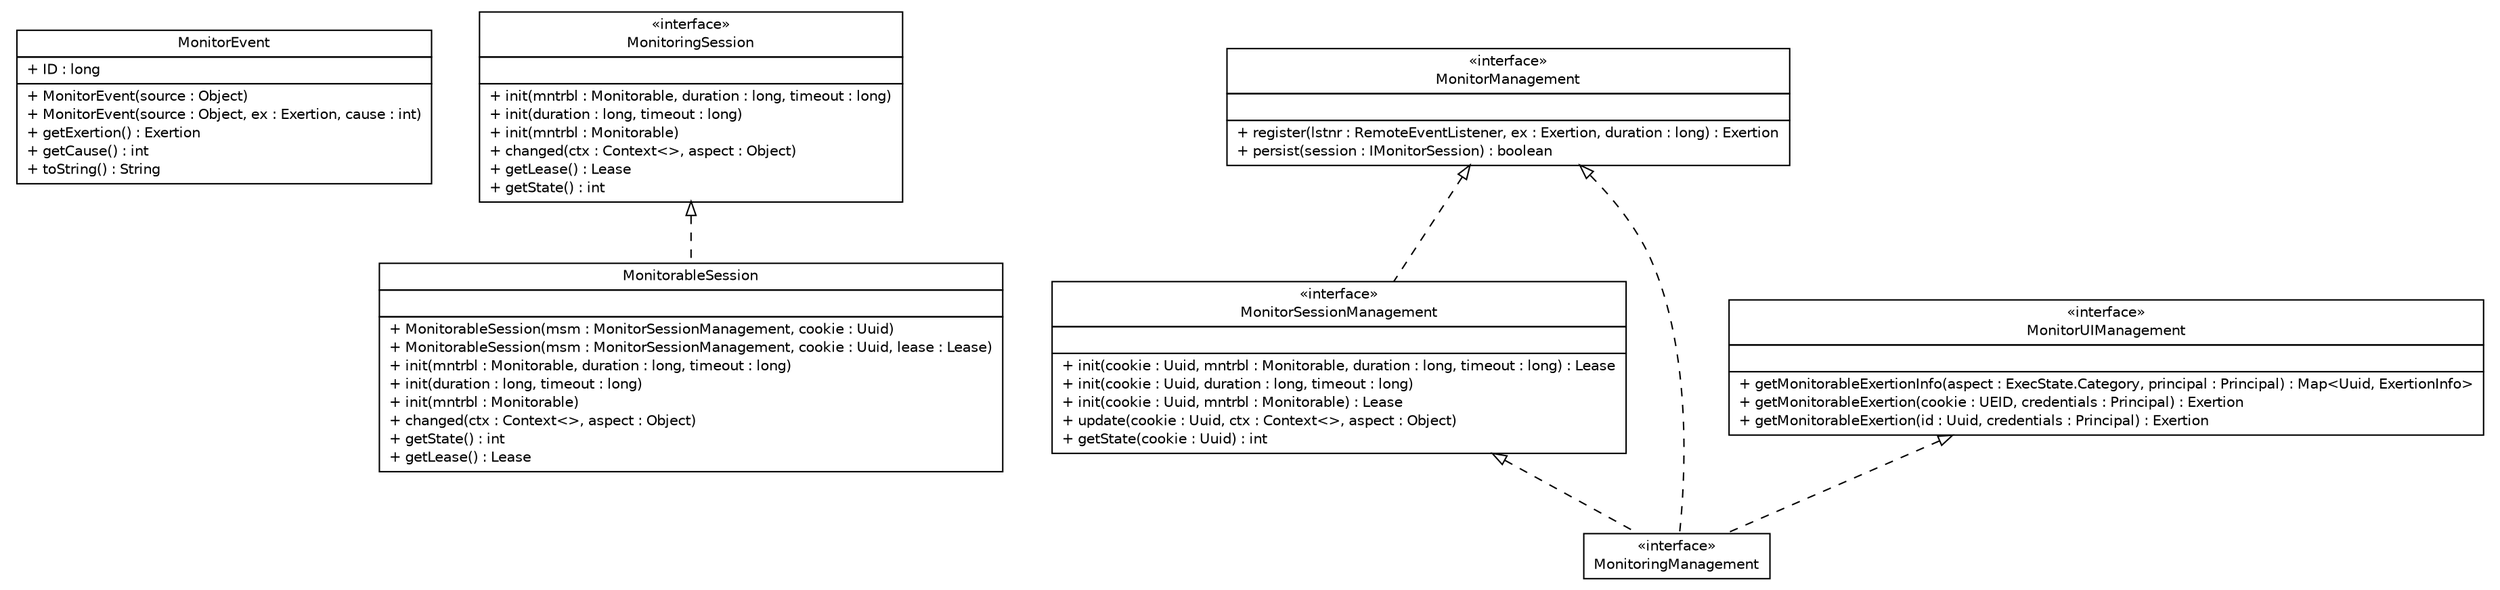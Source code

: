 #!/usr/local/bin/dot
#
# Class diagram 
# Generated by UMLGraph version R5_6 (http://www.umlgraph.org/)
#

digraph G {
	edge [fontname="Helvetica",fontsize=10,labelfontname="Helvetica",labelfontsize=10];
	node [fontname="Helvetica",fontsize=10,shape=plaintext];
	nodesep=0.25;
	ranksep=0.5;
	// sorcer.core.monitor.MonitorEvent
	c7670 [label=<<table title="sorcer.core.monitor.MonitorEvent" border="0" cellborder="1" cellspacing="0" cellpadding="2" port="p" href="./MonitorEvent.html">
		<tr><td><table border="0" cellspacing="0" cellpadding="1">
<tr><td align="center" balign="center"> MonitorEvent </td></tr>
		</table></td></tr>
		<tr><td><table border="0" cellspacing="0" cellpadding="1">
<tr><td align="left" balign="left"> + ID : long </td></tr>
		</table></td></tr>
		<tr><td><table border="0" cellspacing="0" cellpadding="1">
<tr><td align="left" balign="left"> + MonitorEvent(source : Object) </td></tr>
<tr><td align="left" balign="left"> + MonitorEvent(source : Object, ex : Exertion, cause : int) </td></tr>
<tr><td align="left" balign="left"> + getExertion() : Exertion </td></tr>
<tr><td align="left" balign="left"> + getCause() : int </td></tr>
<tr><td align="left" balign="left"> + toString() : String </td></tr>
		</table></td></tr>
		</table>>, URL="./MonitorEvent.html", fontname="Helvetica", fontcolor="black", fontsize=10.0];
	// sorcer.core.monitor.MonitorableSession
	c7671 [label=<<table title="sorcer.core.monitor.MonitorableSession" border="0" cellborder="1" cellspacing="0" cellpadding="2" port="p" href="./MonitorableSession.html">
		<tr><td><table border="0" cellspacing="0" cellpadding="1">
<tr><td align="center" balign="center"> MonitorableSession </td></tr>
		</table></td></tr>
		<tr><td><table border="0" cellspacing="0" cellpadding="1">
<tr><td align="left" balign="left">  </td></tr>
		</table></td></tr>
		<tr><td><table border="0" cellspacing="0" cellpadding="1">
<tr><td align="left" balign="left"> + MonitorableSession(msm : MonitorSessionManagement, cookie : Uuid) </td></tr>
<tr><td align="left" balign="left"> + MonitorableSession(msm : MonitorSessionManagement, cookie : Uuid, lease : Lease) </td></tr>
<tr><td align="left" balign="left"> + init(mntrbl : Monitorable, duration : long, timeout : long) </td></tr>
<tr><td align="left" balign="left"> + init(duration : long, timeout : long) </td></tr>
<tr><td align="left" balign="left"> + init(mntrbl : Monitorable) </td></tr>
<tr><td align="left" balign="left"> + changed(ctx : Context&lt;&gt;, aspect : Object) </td></tr>
<tr><td align="left" balign="left"> + getState() : int </td></tr>
<tr><td align="left" balign="left"> + getLease() : Lease </td></tr>
		</table></td></tr>
		</table>>, URL="./MonitorableSession.html", fontname="Helvetica", fontcolor="black", fontsize=10.0];
	// sorcer.core.monitor.MonitorManagement
	c7672 [label=<<table title="sorcer.core.monitor.MonitorManagement" border="0" cellborder="1" cellspacing="0" cellpadding="2" port="p" href="./MonitorManagement.html">
		<tr><td><table border="0" cellspacing="0" cellpadding="1">
<tr><td align="center" balign="center"> &#171;interface&#187; </td></tr>
<tr><td align="center" balign="center"> MonitorManagement </td></tr>
		</table></td></tr>
		<tr><td><table border="0" cellspacing="0" cellpadding="1">
<tr><td align="left" balign="left">  </td></tr>
		</table></td></tr>
		<tr><td><table border="0" cellspacing="0" cellpadding="1">
<tr><td align="left" balign="left"> + register(lstnr : RemoteEventListener, ex : Exertion, duration : long) : Exertion </td></tr>
<tr><td align="left" balign="left"> + persist(session : IMonitorSession) : boolean </td></tr>
		</table></td></tr>
		</table>>, URL="./MonitorManagement.html", fontname="Helvetica", fontcolor="black", fontsize=10.0];
	// sorcer.core.monitor.MonitorSessionManagement
	c7673 [label=<<table title="sorcer.core.monitor.MonitorSessionManagement" border="0" cellborder="1" cellspacing="0" cellpadding="2" port="p" href="./MonitorSessionManagement.html">
		<tr><td><table border="0" cellspacing="0" cellpadding="1">
<tr><td align="center" balign="center"> &#171;interface&#187; </td></tr>
<tr><td align="center" balign="center"> MonitorSessionManagement </td></tr>
		</table></td></tr>
		<tr><td><table border="0" cellspacing="0" cellpadding="1">
<tr><td align="left" balign="left">  </td></tr>
		</table></td></tr>
		<tr><td><table border="0" cellspacing="0" cellpadding="1">
<tr><td align="left" balign="left"> + init(cookie : Uuid, mntrbl : Monitorable, duration : long, timeout : long) : Lease </td></tr>
<tr><td align="left" balign="left"> + init(cookie : Uuid, duration : long, timeout : long) </td></tr>
<tr><td align="left" balign="left"> + init(cookie : Uuid, mntrbl : Monitorable) : Lease </td></tr>
<tr><td align="left" balign="left"> + update(cookie : Uuid, ctx : Context&lt;&gt;, aspect : Object) </td></tr>
<tr><td align="left" balign="left"> + getState(cookie : Uuid) : int </td></tr>
		</table></td></tr>
		</table>>, URL="./MonitorSessionManagement.html", fontname="Helvetica", fontcolor="black", fontsize=10.0];
	// sorcer.core.monitor.MonitoringManagement
	c7674 [label=<<table title="sorcer.core.monitor.MonitoringManagement" border="0" cellborder="1" cellspacing="0" cellpadding="2" port="p" href="./MonitoringManagement.html">
		<tr><td><table border="0" cellspacing="0" cellpadding="1">
<tr><td align="center" balign="center"> &#171;interface&#187; </td></tr>
<tr><td align="center" balign="center"> MonitoringManagement </td></tr>
		</table></td></tr>
		</table>>, URL="./MonitoringManagement.html", fontname="Helvetica", fontcolor="black", fontsize=10.0];
	// sorcer.core.monitor.MonitoringSession
	c7675 [label=<<table title="sorcer.core.monitor.MonitoringSession" border="0" cellborder="1" cellspacing="0" cellpadding="2" port="p" href="./MonitoringSession.html">
		<tr><td><table border="0" cellspacing="0" cellpadding="1">
<tr><td align="center" balign="center"> &#171;interface&#187; </td></tr>
<tr><td align="center" balign="center"> MonitoringSession </td></tr>
		</table></td></tr>
		<tr><td><table border="0" cellspacing="0" cellpadding="1">
<tr><td align="left" balign="left">  </td></tr>
		</table></td></tr>
		<tr><td><table border="0" cellspacing="0" cellpadding="1">
<tr><td align="left" balign="left"> + init(mntrbl : Monitorable, duration : long, timeout : long) </td></tr>
<tr><td align="left" balign="left"> + init(duration : long, timeout : long) </td></tr>
<tr><td align="left" balign="left"> + init(mntrbl : Monitorable) </td></tr>
<tr><td align="left" balign="left"> + changed(ctx : Context&lt;&gt;, aspect : Object) </td></tr>
<tr><td align="left" balign="left"> + getLease() : Lease </td></tr>
<tr><td align="left" balign="left"> + getState() : int </td></tr>
		</table></td></tr>
		</table>>, URL="./MonitoringSession.html", fontname="Helvetica", fontcolor="black", fontsize=10.0];
	// sorcer.core.monitor.MonitorUIManagement
	c7676 [label=<<table title="sorcer.core.monitor.MonitorUIManagement" border="0" cellborder="1" cellspacing="0" cellpadding="2" port="p" href="./MonitorUIManagement.html">
		<tr><td><table border="0" cellspacing="0" cellpadding="1">
<tr><td align="center" balign="center"> &#171;interface&#187; </td></tr>
<tr><td align="center" balign="center"> MonitorUIManagement </td></tr>
		</table></td></tr>
		<tr><td><table border="0" cellspacing="0" cellpadding="1">
<tr><td align="left" balign="left">  </td></tr>
		</table></td></tr>
		<tr><td><table border="0" cellspacing="0" cellpadding="1">
<tr><td align="left" balign="left"> + getMonitorableExertionInfo(aspect : ExecState.Category, principal : Principal) : Map&lt;Uuid, ExertionInfo&gt; </td></tr>
<tr><td align="left" balign="left"> + getMonitorableExertion(cookie : UEID, credentials : Principal) : Exertion </td></tr>
<tr><td align="left" balign="left"> + getMonitorableExertion(id : Uuid, credentials : Principal) : Exertion </td></tr>
		</table></td></tr>
		</table>>, URL="./MonitorUIManagement.html", fontname="Helvetica", fontcolor="black", fontsize=10.0];
	//sorcer.core.monitor.MonitorableSession implements sorcer.core.monitor.MonitoringSession
	c7675:p -> c7671:p [dir=back,arrowtail=empty,style=dashed];
	//sorcer.core.monitor.MonitorSessionManagement implements sorcer.core.monitor.MonitorManagement
	c7672:p -> c7673:p [dir=back,arrowtail=empty,style=dashed];
	//sorcer.core.monitor.MonitoringManagement implements sorcer.core.monitor.MonitorManagement
	c7672:p -> c7674:p [dir=back,arrowtail=empty,style=dashed];
	//sorcer.core.monitor.MonitoringManagement implements sorcer.core.monitor.MonitorSessionManagement
	c7673:p -> c7674:p [dir=back,arrowtail=empty,style=dashed];
	//sorcer.core.monitor.MonitoringManagement implements sorcer.core.monitor.MonitorUIManagement
	c7676:p -> c7674:p [dir=back,arrowtail=empty,style=dashed];
}

